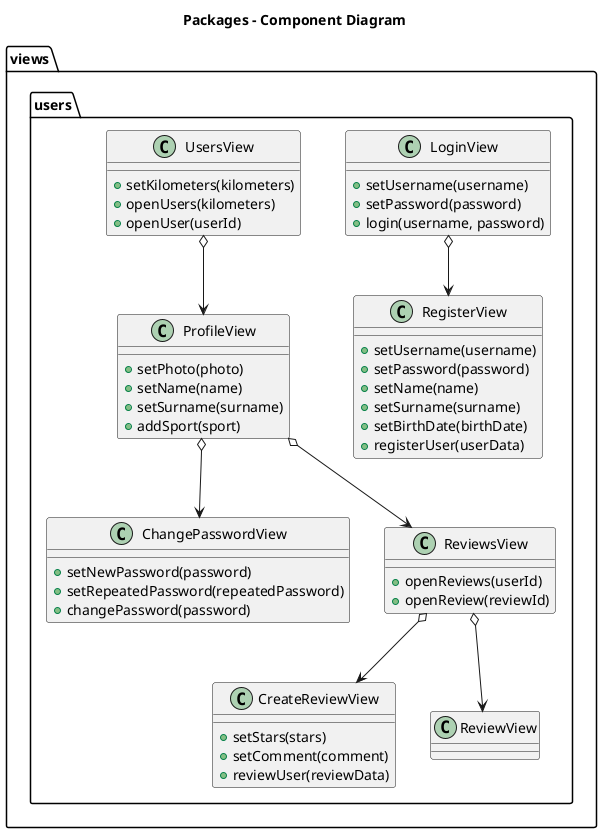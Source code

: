 @startuml

title Packages - Component Diagram

package views {

package users {
class LoginView {
+ setUsername(username)
+ setPassword(password)
+ login(username, password)
}
class RegisterView {
+ setUsername(username)
+ setPassword(password)
+ setName(name)
+ setSurname(surname)
+ setBirthDate(birthDate)
+ registerUser(userData)
}
LoginView o--> RegisterView
class ProfileView {
+ setPhoto(photo)
+ setName(name)
+ setSurname(surname)
+ addSport(sport)
}
ProfileView o--> ChangePasswordView
ProfileView o--> ReviewsView
class ChangePasswordView {
+ setNewPassword(password)
+ setRepeatedPassword(repeatedPassword)
+ changePassword(password)
}
class ReviewsView {
+ openReviews(userId)
+ openReview(reviewId)
}
ReviewsView o--> CreateReviewView
ReviewsView o--> ReviewView
class CreateReviewView {
+ setStars(stars)
+ setComment(comment)
+ reviewUser(reviewData)
}
class ReviewView {
}
class UsersView {
+ setKilometers(kilometers)
+ openUsers(kilometers)
+ openUser(userId)
}
UsersView o--> ProfileView
}

}

@enduml